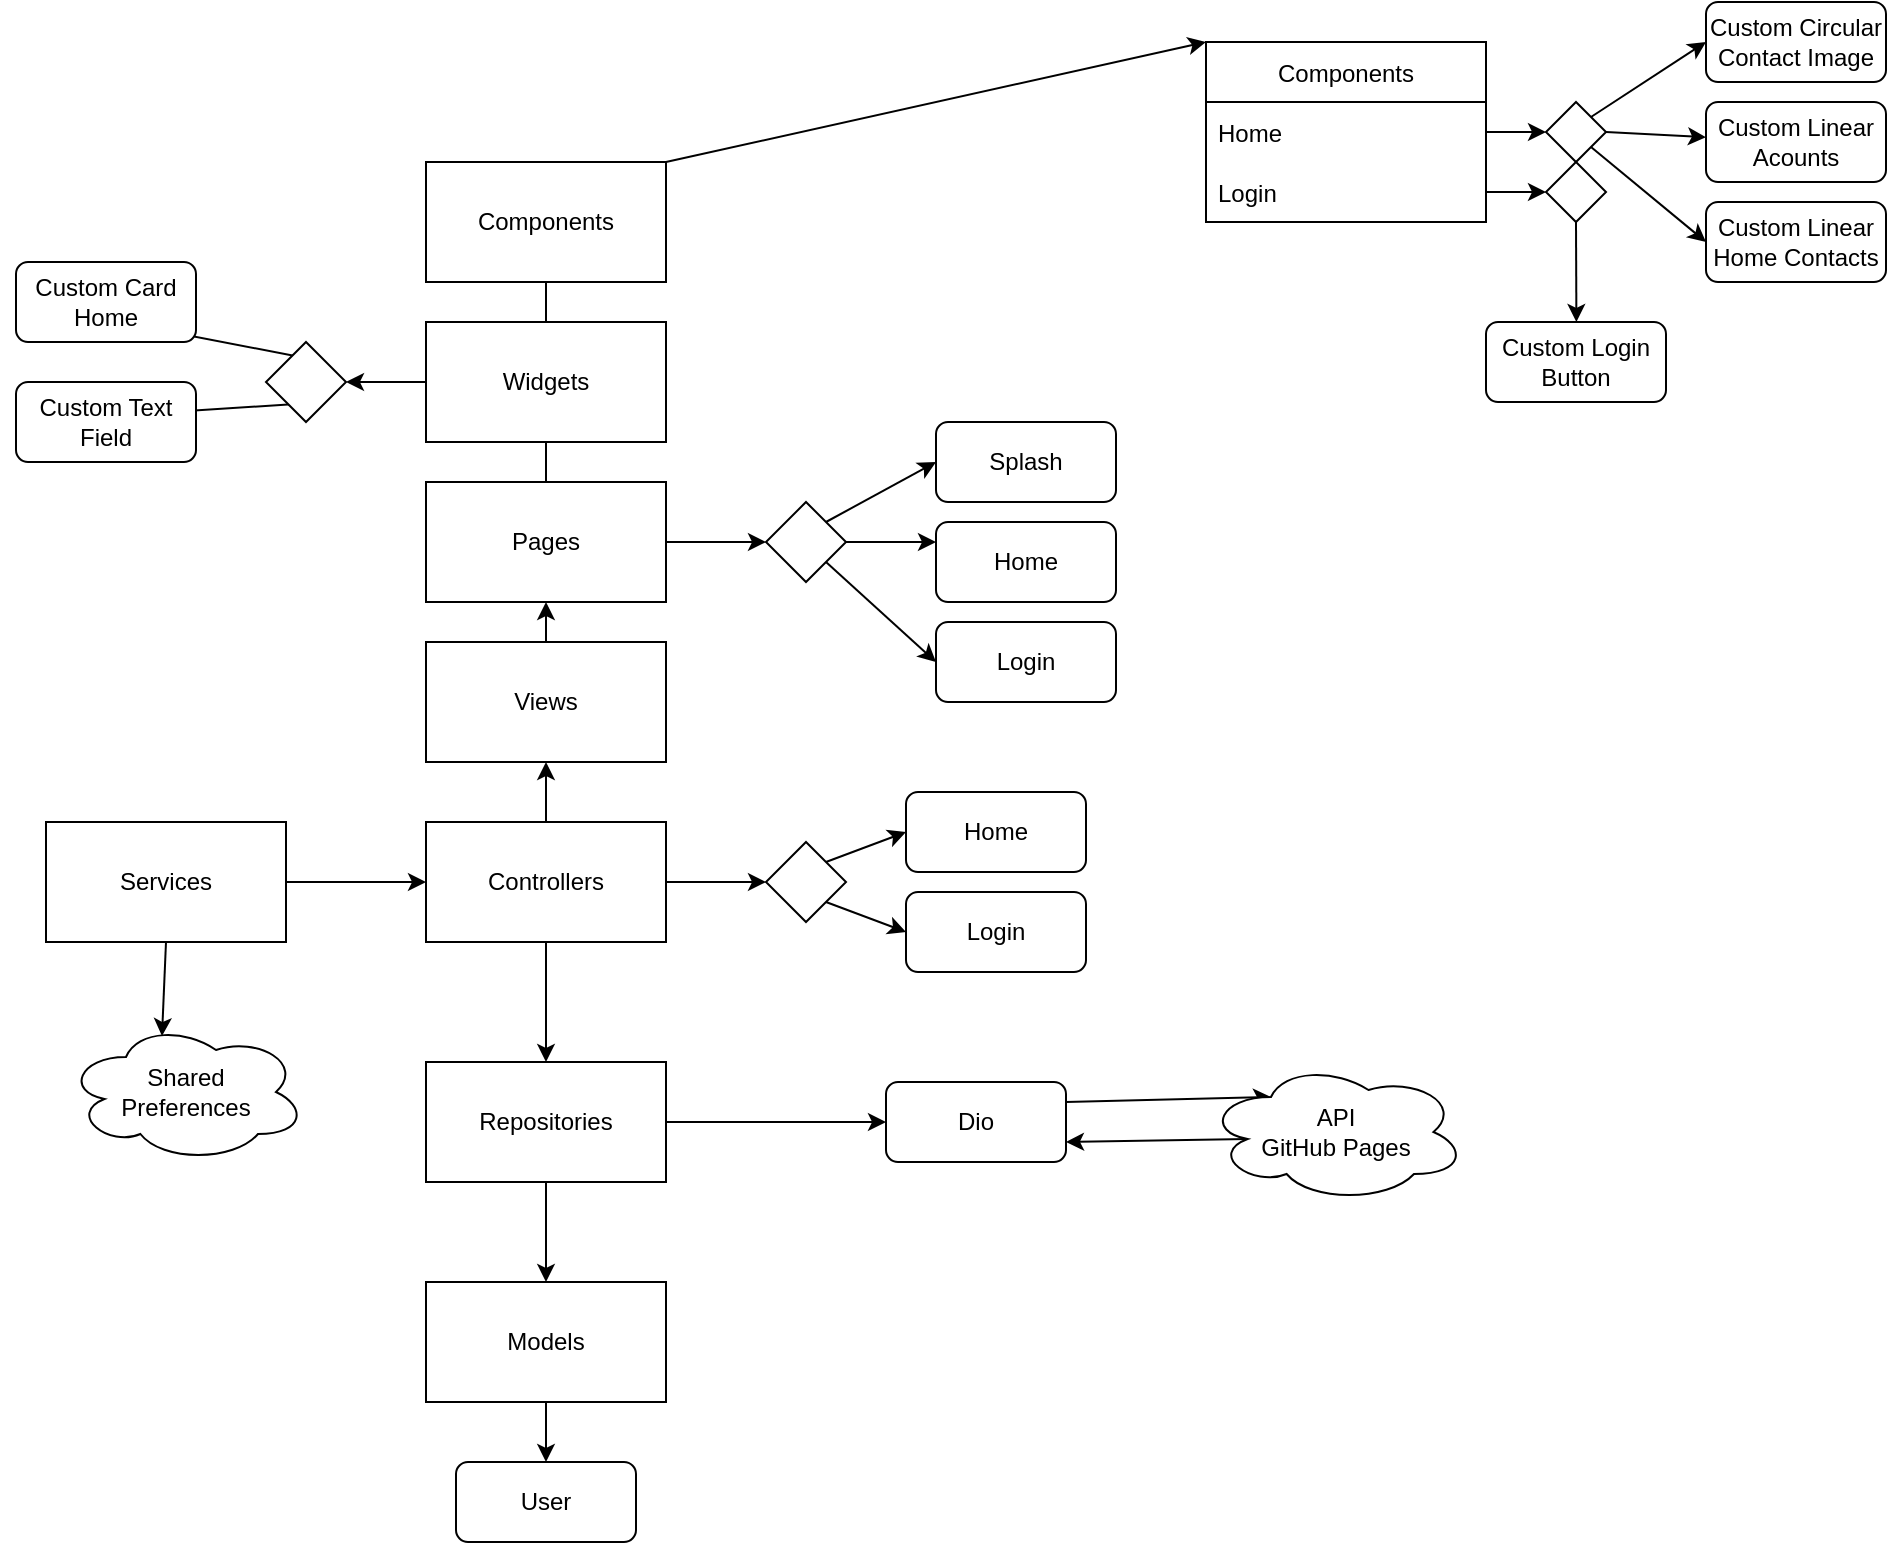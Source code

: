 <mxfile>
    <diagram id="yLyqo4dCBA3mfB2EhviH" name="Page-3">
        <mxGraphModel dx="2040" dy="1523" grid="1" gridSize="10" guides="1" tooltips="1" connect="1" arrows="1" fold="1" page="1" pageScale="1" pageWidth="1169" pageHeight="827" math="0" shadow="0">
            <root>
                <mxCell id="X_jtBLJLDnWQia6SfLmC-0"/>
                <mxCell id="X_jtBLJLDnWQia6SfLmC-1" parent="X_jtBLJLDnWQia6SfLmC-0"/>
                <mxCell id="X_jtBLJLDnWQia6SfLmC-23" style="edgeStyle=none;html=1;" edge="1" parent="X_jtBLJLDnWQia6SfLmC-1" source="X_jtBLJLDnWQia6SfLmC-2" target="X_jtBLJLDnWQia6SfLmC-3">
                    <mxGeometry relative="1" as="geometry"/>
                </mxCell>
                <mxCell id="X_jtBLJLDnWQia6SfLmC-24" style="edgeStyle=none;html=1;entryX=0.5;entryY=0;entryDx=0;entryDy=0;" edge="1" parent="X_jtBLJLDnWQia6SfLmC-1" source="X_jtBLJLDnWQia6SfLmC-2" target="X_jtBLJLDnWQia6SfLmC-6">
                    <mxGeometry relative="1" as="geometry"/>
                </mxCell>
                <mxCell id="X_jtBLJLDnWQia6SfLmC-85" style="edgeStyle=none;html=1;entryX=0;entryY=0.5;entryDx=0;entryDy=0;" edge="1" parent="X_jtBLJLDnWQia6SfLmC-1" source="X_jtBLJLDnWQia6SfLmC-2" target="X_jtBLJLDnWQia6SfLmC-81">
                    <mxGeometry relative="1" as="geometry"/>
                </mxCell>
                <mxCell id="X_jtBLJLDnWQia6SfLmC-2" value="Controllers" style="rounded=0;whiteSpace=wrap;html=1;" vertex="1" parent="X_jtBLJLDnWQia6SfLmC-1">
                    <mxGeometry x="240" y="420" width="120" height="60" as="geometry"/>
                </mxCell>
                <mxCell id="X_jtBLJLDnWQia6SfLmC-15" style="edgeStyle=none;html=1;" edge="1" parent="X_jtBLJLDnWQia6SfLmC-1" source="X_jtBLJLDnWQia6SfLmC-3" target="X_jtBLJLDnWQia6SfLmC-8">
                    <mxGeometry relative="1" as="geometry"/>
                </mxCell>
                <mxCell id="X_jtBLJLDnWQia6SfLmC-3" value="Views" style="rounded=0;whiteSpace=wrap;html=1;" vertex="1" parent="X_jtBLJLDnWQia6SfLmC-1">
                    <mxGeometry x="240" y="330" width="120" height="60" as="geometry"/>
                </mxCell>
                <mxCell id="X_jtBLJLDnWQia6SfLmC-110" style="edgeStyle=none;html=1;exitX=0.5;exitY=1;exitDx=0;exitDy=0;entryX=0.5;entryY=0;entryDx=0;entryDy=0;" edge="1" parent="X_jtBLJLDnWQia6SfLmC-1" source="X_jtBLJLDnWQia6SfLmC-4" target="X_jtBLJLDnWQia6SfLmC-109">
                    <mxGeometry relative="1" as="geometry"/>
                </mxCell>
                <mxCell id="X_jtBLJLDnWQia6SfLmC-4" value="Models" style="rounded=0;whiteSpace=wrap;html=1;" vertex="1" parent="X_jtBLJLDnWQia6SfLmC-1">
                    <mxGeometry x="240" y="650" width="120" height="60" as="geometry"/>
                </mxCell>
                <mxCell id="X_jtBLJLDnWQia6SfLmC-19" style="edgeStyle=none;html=1;entryX=0;entryY=0.5;entryDx=0;entryDy=0;" edge="1" parent="X_jtBLJLDnWQia6SfLmC-1" source="X_jtBLJLDnWQia6SfLmC-5" target="X_jtBLJLDnWQia6SfLmC-2">
                    <mxGeometry relative="1" as="geometry"/>
                </mxCell>
                <mxCell id="X_jtBLJLDnWQia6SfLmC-114" style="edgeStyle=none;html=1;exitX=0.5;exitY=1;exitDx=0;exitDy=0;entryX=0.4;entryY=0.1;entryDx=0;entryDy=0;entryPerimeter=0;" edge="1" parent="X_jtBLJLDnWQia6SfLmC-1" source="X_jtBLJLDnWQia6SfLmC-5" target="X_jtBLJLDnWQia6SfLmC-113">
                    <mxGeometry relative="1" as="geometry"/>
                </mxCell>
                <mxCell id="X_jtBLJLDnWQia6SfLmC-5" value="Services" style="rounded=0;whiteSpace=wrap;html=1;" vertex="1" parent="X_jtBLJLDnWQia6SfLmC-1">
                    <mxGeometry x="50" y="420" width="120" height="60" as="geometry"/>
                </mxCell>
                <mxCell id="X_jtBLJLDnWQia6SfLmC-25" style="edgeStyle=none;html=1;entryX=0.5;entryY=0;entryDx=0;entryDy=0;" edge="1" parent="X_jtBLJLDnWQia6SfLmC-1" source="X_jtBLJLDnWQia6SfLmC-6" target="X_jtBLJLDnWQia6SfLmC-4">
                    <mxGeometry relative="1" as="geometry"/>
                </mxCell>
                <mxCell id="X_jtBLJLDnWQia6SfLmC-101" style="edgeStyle=none;html=1;entryX=0;entryY=0.5;entryDx=0;entryDy=0;" edge="1" parent="X_jtBLJLDnWQia6SfLmC-1" source="X_jtBLJLDnWQia6SfLmC-6" target="X_jtBLJLDnWQia6SfLmC-99">
                    <mxGeometry relative="1" as="geometry"/>
                </mxCell>
                <mxCell id="X_jtBLJLDnWQia6SfLmC-6" value="Repositories" style="rounded=0;whiteSpace=wrap;html=1;" vertex="1" parent="X_jtBLJLDnWQia6SfLmC-1">
                    <mxGeometry x="240" y="540" width="120" height="60" as="geometry"/>
                </mxCell>
                <mxCell id="X_jtBLJLDnWQia6SfLmC-16" style="edgeStyle=none;html=1;entryX=0.5;entryY=0;entryDx=0;entryDy=0;" edge="1" parent="X_jtBLJLDnWQia6SfLmC-1" source="X_jtBLJLDnWQia6SfLmC-8" target="X_jtBLJLDnWQia6SfLmC-11">
                    <mxGeometry relative="1" as="geometry"/>
                </mxCell>
                <mxCell id="X_jtBLJLDnWQia6SfLmC-78" style="edgeStyle=none;html=1;entryX=0;entryY=0.5;entryDx=0;entryDy=0;" edge="1" parent="X_jtBLJLDnWQia6SfLmC-1" source="X_jtBLJLDnWQia6SfLmC-8" target="X_jtBLJLDnWQia6SfLmC-72">
                    <mxGeometry relative="1" as="geometry"/>
                </mxCell>
                <mxCell id="X_jtBLJLDnWQia6SfLmC-8" value="Pages" style="whiteSpace=wrap;html=1;" vertex="1" parent="X_jtBLJLDnWQia6SfLmC-1">
                    <mxGeometry x="240" y="250" width="120" height="60" as="geometry"/>
                </mxCell>
                <mxCell id="X_jtBLJLDnWQia6SfLmC-17" style="edgeStyle=none;html=1;entryX=0.5;entryY=0;entryDx=0;entryDy=0;" edge="1" parent="X_jtBLJLDnWQia6SfLmC-1" source="X_jtBLJLDnWQia6SfLmC-11" target="X_jtBLJLDnWQia6SfLmC-13">
                    <mxGeometry relative="1" as="geometry"/>
                </mxCell>
                <mxCell id="X_jtBLJLDnWQia6SfLmC-75" style="edgeStyle=none;html=1;entryX=1;entryY=0.5;entryDx=0;entryDy=0;" edge="1" parent="X_jtBLJLDnWQia6SfLmC-1" source="X_jtBLJLDnWQia6SfLmC-11" target="X_jtBLJLDnWQia6SfLmC-61">
                    <mxGeometry relative="1" as="geometry"/>
                </mxCell>
                <mxCell id="X_jtBLJLDnWQia6SfLmC-11" value="Widgets" style="whiteSpace=wrap;html=1;" vertex="1" parent="X_jtBLJLDnWQia6SfLmC-1">
                    <mxGeometry x="240" y="170" width="120" height="60" as="geometry"/>
                </mxCell>
                <mxCell id="X_jtBLJLDnWQia6SfLmC-30" style="edgeStyle=none;html=1;exitX=1;exitY=0;exitDx=0;exitDy=0;entryX=0;entryY=0;entryDx=0;entryDy=0;" edge="1" parent="X_jtBLJLDnWQia6SfLmC-1" source="X_jtBLJLDnWQia6SfLmC-13" target="X_jtBLJLDnWQia6SfLmC-26">
                    <mxGeometry relative="1" as="geometry"/>
                </mxCell>
                <mxCell id="X_jtBLJLDnWQia6SfLmC-13" value="Components" style="whiteSpace=wrap;html=1;" vertex="1" parent="X_jtBLJLDnWQia6SfLmC-1">
                    <mxGeometry x="240" y="90" width="120" height="60" as="geometry"/>
                </mxCell>
                <mxCell id="X_jtBLJLDnWQia6SfLmC-26" value="Components" style="swimlane;fontStyle=0;childLayout=stackLayout;horizontal=1;startSize=30;horizontalStack=0;resizeParent=1;resizeParentMax=0;resizeLast=0;collapsible=1;marginBottom=0;" vertex="1" parent="X_jtBLJLDnWQia6SfLmC-1">
                    <mxGeometry x="630" y="30" width="140" height="90" as="geometry">
                        <mxRectangle x="520" y="90" width="100" height="30" as="alternateBounds"/>
                    </mxGeometry>
                </mxCell>
                <mxCell id="X_jtBLJLDnWQia6SfLmC-27" value="Home" style="text;strokeColor=none;fillColor=none;align=left;verticalAlign=middle;spacingLeft=4;spacingRight=4;overflow=hidden;points=[[0,0.5],[1,0.5]];portConstraint=eastwest;rotatable=0;" vertex="1" parent="X_jtBLJLDnWQia6SfLmC-26">
                    <mxGeometry y="30" width="140" height="30" as="geometry"/>
                </mxCell>
                <mxCell id="X_jtBLJLDnWQia6SfLmC-28" value="Login" style="text;strokeColor=none;fillColor=none;align=left;verticalAlign=middle;spacingLeft=4;spacingRight=4;overflow=hidden;points=[[0,0.5],[1,0.5]];portConstraint=eastwest;rotatable=0;" vertex="1" parent="X_jtBLJLDnWQia6SfLmC-26">
                    <mxGeometry y="60" width="140" height="30" as="geometry"/>
                </mxCell>
                <mxCell id="X_jtBLJLDnWQia6SfLmC-35" value="Custom Circular Contact Image" style="rounded=1;whiteSpace=wrap;html=1;" vertex="1" parent="X_jtBLJLDnWQia6SfLmC-1">
                    <mxGeometry x="880" y="10" width="90" height="40" as="geometry"/>
                </mxCell>
                <mxCell id="X_jtBLJLDnWQia6SfLmC-36" value="Custom Linear Acounts" style="rounded=1;whiteSpace=wrap;html=1;" vertex="1" parent="X_jtBLJLDnWQia6SfLmC-1">
                    <mxGeometry x="880" y="60" width="90" height="40" as="geometry"/>
                </mxCell>
                <mxCell id="X_jtBLJLDnWQia6SfLmC-37" value="Custom Linear Home Contacts" style="rounded=1;whiteSpace=wrap;html=1;" vertex="1" parent="X_jtBLJLDnWQia6SfLmC-1">
                    <mxGeometry x="880" y="110" width="90" height="40" as="geometry"/>
                </mxCell>
                <mxCell id="X_jtBLJLDnWQia6SfLmC-54" style="edgeStyle=none;html=1;exitX=1;exitY=0;exitDx=0;exitDy=0;entryX=0;entryY=0.5;entryDx=0;entryDy=0;" edge="1" parent="X_jtBLJLDnWQia6SfLmC-1" source="X_jtBLJLDnWQia6SfLmC-52" target="X_jtBLJLDnWQia6SfLmC-35">
                    <mxGeometry relative="1" as="geometry"/>
                </mxCell>
                <mxCell id="X_jtBLJLDnWQia6SfLmC-55" style="edgeStyle=none;html=1;exitX=1;exitY=0.5;exitDx=0;exitDy=0;" edge="1" parent="X_jtBLJLDnWQia6SfLmC-1" source="X_jtBLJLDnWQia6SfLmC-52" target="X_jtBLJLDnWQia6SfLmC-36">
                    <mxGeometry relative="1" as="geometry"/>
                </mxCell>
                <mxCell id="X_jtBLJLDnWQia6SfLmC-56" style="edgeStyle=none;html=1;exitX=1;exitY=1;exitDx=0;exitDy=0;entryX=0;entryY=0.5;entryDx=0;entryDy=0;" edge="1" parent="X_jtBLJLDnWQia6SfLmC-1" source="X_jtBLJLDnWQia6SfLmC-52" target="X_jtBLJLDnWQia6SfLmC-37">
                    <mxGeometry relative="1" as="geometry"/>
                </mxCell>
                <mxCell id="X_jtBLJLDnWQia6SfLmC-52" value="" style="rhombus;whiteSpace=wrap;html=1;" vertex="1" parent="X_jtBLJLDnWQia6SfLmC-1">
                    <mxGeometry x="800" y="60" width="30" height="30" as="geometry"/>
                </mxCell>
                <mxCell id="X_jtBLJLDnWQia6SfLmC-59" style="edgeStyle=none;html=1;exitX=0.5;exitY=1;exitDx=0;exitDy=0;" edge="1" parent="X_jtBLJLDnWQia6SfLmC-1" source="X_jtBLJLDnWQia6SfLmC-53">
                    <mxGeometry relative="1" as="geometry">
                        <mxPoint x="815.207" y="170" as="targetPoint"/>
                    </mxGeometry>
                </mxCell>
                <mxCell id="X_jtBLJLDnWQia6SfLmC-53" value="" style="rhombus;whiteSpace=wrap;html=1;" vertex="1" parent="X_jtBLJLDnWQia6SfLmC-1">
                    <mxGeometry x="800" y="90" width="30" height="30" as="geometry"/>
                </mxCell>
                <mxCell id="X_jtBLJLDnWQia6SfLmC-57" style="edgeStyle=none;html=1;exitX=1;exitY=0.5;exitDx=0;exitDy=0;" edge="1" parent="X_jtBLJLDnWQia6SfLmC-1" source="X_jtBLJLDnWQia6SfLmC-27" target="X_jtBLJLDnWQia6SfLmC-52">
                    <mxGeometry relative="1" as="geometry"/>
                </mxCell>
                <mxCell id="X_jtBLJLDnWQia6SfLmC-58" style="edgeStyle=none;html=1;exitX=1;exitY=0.5;exitDx=0;exitDy=0;entryX=0;entryY=0.5;entryDx=0;entryDy=0;" edge="1" parent="X_jtBLJLDnWQia6SfLmC-1" source="X_jtBLJLDnWQia6SfLmC-28" target="X_jtBLJLDnWQia6SfLmC-53">
                    <mxGeometry relative="1" as="geometry"/>
                </mxCell>
                <mxCell id="X_jtBLJLDnWQia6SfLmC-60" value="Custom Login Button" style="rounded=1;whiteSpace=wrap;html=1;" vertex="1" parent="X_jtBLJLDnWQia6SfLmC-1">
                    <mxGeometry x="770" y="170" width="90" height="40" as="geometry"/>
                </mxCell>
                <mxCell id="X_jtBLJLDnWQia6SfLmC-68" style="edgeStyle=none;html=1;exitX=1;exitY=1;exitDx=0;exitDy=0;entryX=0;entryY=0.5;entryDx=0;entryDy=0;" edge="1" parent="X_jtBLJLDnWQia6SfLmC-1" source="X_jtBLJLDnWQia6SfLmC-61" target="X_jtBLJLDnWQia6SfLmC-67">
                    <mxGeometry relative="1" as="geometry"/>
                </mxCell>
                <mxCell id="X_jtBLJLDnWQia6SfLmC-69" style="edgeStyle=none;html=1;exitX=1;exitY=0;exitDx=0;exitDy=0;entryX=0;entryY=0.5;entryDx=0;entryDy=0;" edge="1" parent="X_jtBLJLDnWQia6SfLmC-1" source="X_jtBLJLDnWQia6SfLmC-61" target="X_jtBLJLDnWQia6SfLmC-65">
                    <mxGeometry relative="1" as="geometry"/>
                </mxCell>
                <mxCell id="X_jtBLJLDnWQia6SfLmC-61" value="" style="rhombus;whiteSpace=wrap;html=1;" vertex="1" parent="X_jtBLJLDnWQia6SfLmC-1">
                    <mxGeometry x="160" y="180" width="40" height="40" as="geometry"/>
                </mxCell>
                <mxCell id="X_jtBLJLDnWQia6SfLmC-65" value="Custom Card Home" style="rounded=1;whiteSpace=wrap;html=1;" vertex="1" parent="X_jtBLJLDnWQia6SfLmC-1">
                    <mxGeometry x="35" y="140" width="90" height="40" as="geometry"/>
                </mxCell>
                <mxCell id="X_jtBLJLDnWQia6SfLmC-67" value="Custom Text Field" style="rounded=1;whiteSpace=wrap;html=1;" vertex="1" parent="X_jtBLJLDnWQia6SfLmC-1">
                    <mxGeometry x="35" y="200" width="90" height="40" as="geometry"/>
                </mxCell>
                <mxCell id="X_jtBLJLDnWQia6SfLmC-70" style="edgeStyle=none;html=1;exitX=1;exitY=1;exitDx=0;exitDy=0;entryX=0;entryY=0.5;entryDx=0;entryDy=0;" edge="1" source="X_jtBLJLDnWQia6SfLmC-72" target="X_jtBLJLDnWQia6SfLmC-74" parent="X_jtBLJLDnWQia6SfLmC-1">
                    <mxGeometry relative="1" as="geometry"/>
                </mxCell>
                <mxCell id="X_jtBLJLDnWQia6SfLmC-86" style="edgeStyle=none;html=1;exitX=1;exitY=0;exitDx=0;exitDy=0;entryX=0;entryY=0.5;entryDx=0;entryDy=0;" edge="1" parent="X_jtBLJLDnWQia6SfLmC-1" source="X_jtBLJLDnWQia6SfLmC-72" target="X_jtBLJLDnWQia6SfLmC-76">
                    <mxGeometry relative="1" as="geometry"/>
                </mxCell>
                <mxCell id="X_jtBLJLDnWQia6SfLmC-87" style="edgeStyle=none;html=1;exitX=1;exitY=0.5;exitDx=0;exitDy=0;entryX=0;entryY=0.25;entryDx=0;entryDy=0;" edge="1" parent="X_jtBLJLDnWQia6SfLmC-1" source="X_jtBLJLDnWQia6SfLmC-72" target="X_jtBLJLDnWQia6SfLmC-73">
                    <mxGeometry relative="1" as="geometry"/>
                </mxCell>
                <mxCell id="X_jtBLJLDnWQia6SfLmC-72" value="" style="rhombus;whiteSpace=wrap;html=1;" vertex="1" parent="X_jtBLJLDnWQia6SfLmC-1">
                    <mxGeometry x="410" y="260" width="40" height="40" as="geometry"/>
                </mxCell>
                <mxCell id="X_jtBLJLDnWQia6SfLmC-73" value="Home" style="rounded=1;whiteSpace=wrap;html=1;" vertex="1" parent="X_jtBLJLDnWQia6SfLmC-1">
                    <mxGeometry x="495" y="270" width="90" height="40" as="geometry"/>
                </mxCell>
                <mxCell id="X_jtBLJLDnWQia6SfLmC-74" value="Login" style="rounded=1;whiteSpace=wrap;html=1;" vertex="1" parent="X_jtBLJLDnWQia6SfLmC-1">
                    <mxGeometry x="495" y="320" width="90" height="40" as="geometry"/>
                </mxCell>
                <mxCell id="X_jtBLJLDnWQia6SfLmC-76" value="Splash" style="rounded=1;whiteSpace=wrap;html=1;" vertex="1" parent="X_jtBLJLDnWQia6SfLmC-1">
                    <mxGeometry x="495" y="220" width="90" height="40" as="geometry"/>
                </mxCell>
                <mxCell id="X_jtBLJLDnWQia6SfLmC-92" style="edgeStyle=none;html=1;exitX=1;exitY=0;exitDx=0;exitDy=0;entryX=0;entryY=0.5;entryDx=0;entryDy=0;" edge="1" parent="X_jtBLJLDnWQia6SfLmC-1" source="X_jtBLJLDnWQia6SfLmC-81" target="X_jtBLJLDnWQia6SfLmC-90">
                    <mxGeometry relative="1" as="geometry"/>
                </mxCell>
                <mxCell id="X_jtBLJLDnWQia6SfLmC-93" style="edgeStyle=none;html=1;exitX=1;exitY=1;exitDx=0;exitDy=0;entryX=0;entryY=0.5;entryDx=0;entryDy=0;" edge="1" parent="X_jtBLJLDnWQia6SfLmC-1" source="X_jtBLJLDnWQia6SfLmC-81" target="X_jtBLJLDnWQia6SfLmC-91">
                    <mxGeometry relative="1" as="geometry"/>
                </mxCell>
                <mxCell id="X_jtBLJLDnWQia6SfLmC-81" value="" style="rhombus;whiteSpace=wrap;html=1;" vertex="1" parent="X_jtBLJLDnWQia6SfLmC-1">
                    <mxGeometry x="410" y="430" width="40" height="40" as="geometry"/>
                </mxCell>
                <mxCell id="X_jtBLJLDnWQia6SfLmC-90" value="Home" style="rounded=1;whiteSpace=wrap;html=1;" vertex="1" parent="X_jtBLJLDnWQia6SfLmC-1">
                    <mxGeometry x="480" y="405" width="90" height="40" as="geometry"/>
                </mxCell>
                <mxCell id="X_jtBLJLDnWQia6SfLmC-91" value="Login" style="rounded=1;whiteSpace=wrap;html=1;" vertex="1" parent="X_jtBLJLDnWQia6SfLmC-1">
                    <mxGeometry x="480" y="455" width="90" height="40" as="geometry"/>
                </mxCell>
                <mxCell id="X_jtBLJLDnWQia6SfLmC-108" style="edgeStyle=none;html=1;exitX=1;exitY=0.25;exitDx=0;exitDy=0;entryX=0.25;entryY=0.25;entryDx=0;entryDy=0;entryPerimeter=0;" edge="1" parent="X_jtBLJLDnWQia6SfLmC-1" source="X_jtBLJLDnWQia6SfLmC-99" target="X_jtBLJLDnWQia6SfLmC-100">
                    <mxGeometry relative="1" as="geometry"/>
                </mxCell>
                <mxCell id="X_jtBLJLDnWQia6SfLmC-99" value="Dio" style="rounded=1;whiteSpace=wrap;html=1;" vertex="1" parent="X_jtBLJLDnWQia6SfLmC-1">
                    <mxGeometry x="470" y="550" width="90" height="40" as="geometry"/>
                </mxCell>
                <mxCell id="X_jtBLJLDnWQia6SfLmC-107" style="edgeStyle=none;html=1;exitX=0.16;exitY=0.55;exitDx=0;exitDy=0;exitPerimeter=0;entryX=1;entryY=0.75;entryDx=0;entryDy=0;" edge="1" parent="X_jtBLJLDnWQia6SfLmC-1" source="X_jtBLJLDnWQia6SfLmC-100" target="X_jtBLJLDnWQia6SfLmC-99">
                    <mxGeometry relative="1" as="geometry"/>
                </mxCell>
                <mxCell id="X_jtBLJLDnWQia6SfLmC-100" value="API &lt;br&gt;GitHub Pages" style="ellipse;shape=cloud;whiteSpace=wrap;html=1;align=center;" vertex="1" parent="X_jtBLJLDnWQia6SfLmC-1">
                    <mxGeometry x="630" y="540" width="130" height="70" as="geometry"/>
                </mxCell>
                <mxCell id="X_jtBLJLDnWQia6SfLmC-109" value="User" style="rounded=1;whiteSpace=wrap;html=1;" vertex="1" parent="X_jtBLJLDnWQia6SfLmC-1">
                    <mxGeometry x="255" y="740" width="90" height="40" as="geometry"/>
                </mxCell>
                <mxCell id="X_jtBLJLDnWQia6SfLmC-113" value="Shared&lt;br&gt;Preferences" style="ellipse;shape=cloud;whiteSpace=wrap;html=1;align=center;" vertex="1" parent="X_jtBLJLDnWQia6SfLmC-1">
                    <mxGeometry x="60" y="520" width="120" height="70" as="geometry"/>
                </mxCell>
            </root>
        </mxGraphModel>
    </diagram>
    <diagram id="Nr-9EvqDNmQP92eZb-PV" name="Page-2">
        <mxGraphModel dx="784" dy="457" grid="1" gridSize="10" guides="1" tooltips="1" connect="1" arrows="1" fold="1" page="1" pageScale="1" pageWidth="1169" pageHeight="827" math="0" shadow="0">
            <root>
                <mxCell id="J39Fr0Zsfv9Xd3s-WY9P-0"/>
                <mxCell id="J39Fr0Zsfv9Xd3s-WY9P-1" parent="J39Fr0Zsfv9Xd3s-WY9P-0"/>
                <mxCell id="J39Fr0Zsfv9Xd3s-WY9P-2" value="" style="edgeStyle=none;html=1;" parent="J39Fr0Zsfv9Xd3s-WY9P-1" source="J39Fr0Zsfv9Xd3s-WY9P-3" target="J39Fr0Zsfv9Xd3s-WY9P-47" edge="1">
                    <mxGeometry relative="1" as="geometry"/>
                </mxCell>
                <mxCell id="J39Fr0Zsfv9Xd3s-WY9P-3" value="Usuário" style="whiteSpace=wrap;html=1;aspect=fixed;" parent="J39Fr0Zsfv9Xd3s-WY9P-1" vertex="1">
                    <mxGeometry x="320" y="340" width="60" height="60" as="geometry"/>
                </mxCell>
                <mxCell id="J39Fr0Zsfv9Xd3s-WY9P-4" value="" style="edgeStyle=none;html=1;" parent="J39Fr0Zsfv9Xd3s-WY9P-1" source="J39Fr0Zsfv9Xd3s-WY9P-6" target="J39Fr0Zsfv9Xd3s-WY9P-7" edge="1">
                    <mxGeometry relative="1" as="geometry"/>
                </mxCell>
                <mxCell id="J39Fr0Zsfv9Xd3s-WY9P-5" value="" style="edgeStyle=none;html=1;" parent="J39Fr0Zsfv9Xd3s-WY9P-1" source="J39Fr0Zsfv9Xd3s-WY9P-6" target="J39Fr0Zsfv9Xd3s-WY9P-8" edge="1">
                    <mxGeometry relative="1" as="geometry"/>
                </mxCell>
                <mxCell id="J39Fr0Zsfv9Xd3s-WY9P-6" value="Movimentações" style="rhombus;whiteSpace=wrap;html=1;" parent="J39Fr0Zsfv9Xd3s-WY9P-1" vertex="1">
                    <mxGeometry x="295" y="560" width="110" height="115" as="geometry"/>
                </mxCell>
                <mxCell id="J39Fr0Zsfv9Xd3s-WY9P-7" value="Receita" style="whiteSpace=wrap;html=1;" parent="J39Fr0Zsfv9Xd3s-WY9P-1" vertex="1">
                    <mxGeometry x="420" y="680" width="70" height="60" as="geometry"/>
                </mxCell>
                <mxCell id="J39Fr0Zsfv9Xd3s-WY9P-8" value="Despesa" style="whiteSpace=wrap;html=1;" parent="J39Fr0Zsfv9Xd3s-WY9P-1" vertex="1">
                    <mxGeometry x="210" y="680" width="70" height="60" as="geometry"/>
                </mxCell>
                <mxCell id="J39Fr0Zsfv9Xd3s-WY9P-9" value="Usuário" style="swimlane;fontStyle=0;childLayout=stackLayout;horizontal=1;startSize=30;horizontalStack=0;resizeParent=1;resizeParentMax=0;resizeLast=0;collapsible=1;marginBottom=0;" parent="J39Fr0Zsfv9Xd3s-WY9P-1" vertex="1">
                    <mxGeometry x="530" y="30" width="250" height="270" as="geometry">
                        <mxRectangle x="750" y="210" width="70" height="30" as="alternateBounds"/>
                    </mxGeometry>
                </mxCell>
                <mxCell id="J39Fr0Zsfv9Xd3s-WY9P-10" value="String nome" style="text;strokeColor=none;fillColor=none;align=left;verticalAlign=middle;spacingLeft=4;spacingRight=4;overflow=hidden;points=[[0,0.5],[1,0.5]];portConstraint=eastwest;rotatable=0;" parent="J39Fr0Zsfv9Xd3s-WY9P-9" vertex="1">
                    <mxGeometry y="30" width="250" height="30" as="geometry"/>
                </mxCell>
                <mxCell id="J39Fr0Zsfv9Xd3s-WY9P-11" value="String email" style="text;strokeColor=none;fillColor=none;align=left;verticalAlign=middle;spacingLeft=4;spacingRight=4;overflow=hidden;points=[[0,0.5],[1,0.5]];portConstraint=eastwest;rotatable=0;" parent="J39Fr0Zsfv9Xd3s-WY9P-9" vertex="1">
                    <mxGeometry y="60" width="250" height="30" as="geometry"/>
                </mxCell>
                <mxCell id="J39Fr0Zsfv9Xd3s-WY9P-12" value="String password" style="text;strokeColor=none;fillColor=none;align=left;verticalAlign=middle;spacingLeft=4;spacingRight=4;overflow=hidden;points=[[0,0.5],[1,0.5]];portConstraint=eastwest;rotatable=0;" parent="J39Fr0Zsfv9Xd3s-WY9P-9" vertex="1">
                    <mxGeometry y="90" width="250" height="30" as="geometry"/>
                </mxCell>
                <mxCell id="J39Fr0Zsfv9Xd3s-WY9P-13" value="String foto" style="text;strokeColor=none;fillColor=none;align=left;verticalAlign=middle;spacingLeft=4;spacingRight=4;overflow=hidden;points=[[0,0.5],[1,0.5]];portConstraint=eastwest;rotatable=0;" parent="J39Fr0Zsfv9Xd3s-WY9P-9" vertex="1">
                    <mxGeometry y="120" width="250" height="30" as="geometry"/>
                </mxCell>
                <mxCell id="J39Fr0Zsfv9Xd3s-WY9P-14" value="List &lt;Movimentacao&gt; listaDeMovimentacao" style="text;strokeColor=none;fillColor=none;align=left;verticalAlign=middle;spacingLeft=4;spacingRight=4;overflow=hidden;points=[[0,0.5],[1,0.5]];portConstraint=eastwest;rotatable=0;" parent="J39Fr0Zsfv9Xd3s-WY9P-9" vertex="1">
                    <mxGeometry y="150" width="250" height="30" as="geometry"/>
                </mxCell>
                <mxCell id="J39Fr0Zsfv9Xd3s-WY9P-15" value="DateTime criadoEm" style="text;strokeColor=none;fillColor=none;align=left;verticalAlign=middle;spacingLeft=4;spacingRight=4;overflow=hidden;points=[[0,0.5],[1,0.5]];portConstraint=eastwest;rotatable=0;" parent="J39Fr0Zsfv9Xd3s-WY9P-9" vertex="1">
                    <mxGeometry y="180" width="250" height="30" as="geometry"/>
                </mxCell>
                <mxCell id="J39Fr0Zsfv9Xd3s-WY9P-16" value="DateTime atualizadoEm" style="text;strokeColor=none;fillColor=none;align=left;verticalAlign=middle;spacingLeft=4;spacingRight=4;overflow=hidden;points=[[0,0.5],[1,0.5]];portConstraint=eastwest;rotatable=0;" parent="J39Fr0Zsfv9Xd3s-WY9P-9" vertex="1">
                    <mxGeometry y="210" width="250" height="30" as="geometry"/>
                </mxCell>
                <mxCell id="J39Fr0Zsfv9Xd3s-WY9P-17" value="List&lt;Conta&gt; listaDeContas" style="text;strokeColor=none;fillColor=none;align=left;verticalAlign=middle;spacingLeft=4;spacingRight=4;overflow=hidden;points=[[0,0.5],[1,0.5]];portConstraint=eastwest;rotatable=0;" parent="J39Fr0Zsfv9Xd3s-WY9P-9" vertex="1">
                    <mxGeometry y="240" width="250" height="30" as="geometry"/>
                </mxCell>
                <mxCell id="J39Fr0Zsfv9Xd3s-WY9P-18" value="Movimentação" style="swimlane;fontStyle=0;childLayout=stackLayout;horizontal=1;startSize=30;horizontalStack=0;resizeParent=1;resizeParentMax=0;resizeLast=0;collapsible=1;marginBottom=0;" parent="J39Fr0Zsfv9Xd3s-WY9P-1" vertex="1">
                    <mxGeometry x="10" y="300" width="170" height="300" as="geometry">
                        <mxRectangle x="750" y="210" width="70" height="30" as="alternateBounds"/>
                    </mxGeometry>
                </mxCell>
                <mxCell id="J39Fr0Zsfv9Xd3s-WY9P-19" value="Uuid id" style="text;strokeColor=none;fillColor=none;align=left;verticalAlign=middle;spacingLeft=4;spacingRight=4;overflow=hidden;points=[[0,0.5],[1,0.5]];portConstraint=eastwest;rotatable=0;" parent="J39Fr0Zsfv9Xd3s-WY9P-18" vertex="1">
                    <mxGeometry y="30" width="170" height="30" as="geometry"/>
                </mxCell>
                <mxCell id="J39Fr0Zsfv9Xd3s-WY9P-20" value="bool ehReceita" style="text;strokeColor=none;fillColor=none;align=left;verticalAlign=middle;spacingLeft=4;spacingRight=4;overflow=hidden;points=[[0,0.5],[1,0.5]];portConstraint=eastwest;rotatable=0;" parent="J39Fr0Zsfv9Xd3s-WY9P-18" vertex="1">
                    <mxGeometry y="60" width="170" height="30" as="geometry"/>
                </mxCell>
                <mxCell id="J39Fr0Zsfv9Xd3s-WY9P-21" value="DateTime diaDePagamento" style="text;strokeColor=none;fillColor=none;align=left;verticalAlign=middle;spacingLeft=4;spacingRight=4;overflow=hidden;points=[[0,0.5],[1,0.5]];portConstraint=eastwest;rotatable=0;" parent="J39Fr0Zsfv9Xd3s-WY9P-18" vertex="1">
                    <mxGeometry y="90" width="170" height="30" as="geometry"/>
                </mxCell>
                <mxCell id="J39Fr0Zsfv9Xd3s-WY9P-22" value="Conta recebimento" style="text;strokeColor=none;fillColor=none;align=left;verticalAlign=middle;spacingLeft=4;spacingRight=4;overflow=hidden;points=[[0,0.5],[1,0.5]];portConstraint=eastwest;rotatable=0;" parent="J39Fr0Zsfv9Xd3s-WY9P-18" vertex="1">
                    <mxGeometry y="120" width="170" height="30" as="geometry"/>
                </mxCell>
                <mxCell id="J39Fr0Zsfv9Xd3s-WY9P-23" value="Double valor" style="text;strokeColor=none;fillColor=none;align=left;verticalAlign=middle;spacingLeft=4;spacingRight=4;overflow=hidden;points=[[0,0.5],[1,0.5]];portConstraint=eastwest;rotatable=0;" parent="J39Fr0Zsfv9Xd3s-WY9P-18" vertex="1">
                    <mxGeometry y="150" width="170" height="30" as="geometry"/>
                </mxCell>
                <mxCell id="J39Fr0Zsfv9Xd3s-WY9P-24" value="Empresa  pagadora" style="text;strokeColor=none;fillColor=none;align=left;verticalAlign=middle;spacingLeft=4;spacingRight=4;overflow=hidden;points=[[0,0.5],[1,0.5]];portConstraint=eastwest;rotatable=0;" parent="J39Fr0Zsfv9Xd3s-WY9P-18" vertex="1">
                    <mxGeometry y="180" width="170" height="30" as="geometry"/>
                </mxCell>
                <mxCell id="J39Fr0Zsfv9Xd3s-WY9P-25" value="DateTime criadaEm" style="text;strokeColor=none;fillColor=none;align=left;verticalAlign=middle;spacingLeft=4;spacingRight=4;overflow=hidden;points=[[0,0.5],[1,0.5]];portConstraint=eastwest;rotatable=0;" parent="J39Fr0Zsfv9Xd3s-WY9P-18" vertex="1">
                    <mxGeometry y="210" width="170" height="30" as="geometry"/>
                </mxCell>
                <mxCell id="J39Fr0Zsfv9Xd3s-WY9P-26" value="DateTime atualizadaEm" style="text;strokeColor=none;fillColor=none;align=left;verticalAlign=middle;spacingLeft=4;spacingRight=4;overflow=hidden;points=[[0,0.5],[1,0.5]];portConstraint=eastwest;rotatable=0;" parent="J39Fr0Zsfv9Xd3s-WY9P-18" vertex="1">
                    <mxGeometry y="240" width="170" height="30" as="geometry"/>
                </mxCell>
                <mxCell id="J39Fr0Zsfv9Xd3s-WY9P-27" value="Enum categoria" style="text;strokeColor=none;fillColor=none;align=left;verticalAlign=middle;spacingLeft=4;spacingRight=4;overflow=hidden;points=[[0,0.5],[1,0.5]];portConstraint=eastwest;rotatable=0;" parent="J39Fr0Zsfv9Xd3s-WY9P-18" vertex="1">
                    <mxGeometry y="270" width="170" height="30" as="geometry"/>
                </mxCell>
                <mxCell id="J39Fr0Zsfv9Xd3s-WY9P-28" value="Cartão" style="swimlane;fontStyle=0;childLayout=stackLayout;horizontal=1;startSize=30;horizontalStack=0;resizeParent=1;resizeParentMax=0;resizeLast=0;collapsible=1;marginBottom=0;" parent="J39Fr0Zsfv9Xd3s-WY9P-1" vertex="1">
                    <mxGeometry x="210" y="40" width="250" height="180" as="geometry">
                        <mxRectangle x="750" y="210" width="70" height="30" as="alternateBounds"/>
                    </mxGeometry>
                </mxCell>
                <mxCell id="J39Fr0Zsfv9Xd3s-WY9P-29" value="Double saldo" style="text;strokeColor=none;fillColor=none;align=left;verticalAlign=middle;spacingLeft=4;spacingRight=4;overflow=hidden;points=[[0,0.5],[1,0.5]];portConstraint=eastwest;rotatable=0;" parent="J39Fr0Zsfv9Xd3s-WY9P-28" vertex="1">
                    <mxGeometry y="30" width="250" height="30" as="geometry"/>
                </mxCell>
                <mxCell id="J39Fr0Zsfv9Xd3s-WY9P-30" value="List &lt;Movimentacao&gt; listaDeMovimentacao" style="text;strokeColor=none;fillColor=none;align=left;verticalAlign=middle;spacingLeft=4;spacingRight=4;overflow=hidden;points=[[0,0.5],[1,0.5]];portConstraint=eastwest;rotatable=0;" parent="J39Fr0Zsfv9Xd3s-WY9P-28" vertex="1">
                    <mxGeometry y="60" width="250" height="30" as="geometry"/>
                </mxCell>
                <mxCell id="J39Fr0Zsfv9Xd3s-WY9P-31" value="DateTime criadoEm" style="text;strokeColor=none;fillColor=none;align=left;verticalAlign=middle;spacingLeft=4;spacingRight=4;overflow=hidden;points=[[0,0.5],[1,0.5]];portConstraint=eastwest;rotatable=0;" parent="J39Fr0Zsfv9Xd3s-WY9P-28" vertex="1">
                    <mxGeometry y="90" width="250" height="30" as="geometry"/>
                </mxCell>
                <mxCell id="J39Fr0Zsfv9Xd3s-WY9P-32" value="DateTime atualizadoEm" style="text;strokeColor=none;fillColor=none;align=left;verticalAlign=middle;spacingLeft=4;spacingRight=4;overflow=hidden;points=[[0,0.5],[1,0.5]];portConstraint=eastwest;rotatable=0;" parent="J39Fr0Zsfv9Xd3s-WY9P-28" vertex="1">
                    <mxGeometry y="120" width="250" height="30" as="geometry"/>
                </mxCell>
                <mxCell id="J39Fr0Zsfv9Xd3s-WY9P-33" value="Bandeira bandeira" style="text;strokeColor=none;fillColor=none;align=left;verticalAlign=middle;spacingLeft=4;spacingRight=4;overflow=hidden;points=[[0,0.5],[1,0.5]];portConstraint=eastwest;rotatable=0;" parent="J39Fr0Zsfv9Xd3s-WY9P-28" vertex="1">
                    <mxGeometry y="150" width="250" height="30" as="geometry"/>
                </mxCell>
                <mxCell id="J39Fr0Zsfv9Xd3s-WY9P-34" value="Bandeira" style="swimlane;fontStyle=0;childLayout=stackLayout;horizontal=1;startSize=30;horizontalStack=0;resizeParent=1;resizeParentMax=0;resizeLast=0;collapsible=1;marginBottom=0;" parent="J39Fr0Zsfv9Xd3s-WY9P-1" vertex="1">
                    <mxGeometry x="20" y="60" width="140" height="90" as="geometry"/>
                </mxCell>
                <mxCell id="J39Fr0Zsfv9Xd3s-WY9P-35" value="String nome" style="text;strokeColor=none;fillColor=none;align=left;verticalAlign=middle;spacingLeft=4;spacingRight=4;overflow=hidden;points=[[0,0.5],[1,0.5]];portConstraint=eastwest;rotatable=0;" parent="J39Fr0Zsfv9Xd3s-WY9P-34" vertex="1">
                    <mxGeometry y="30" width="140" height="30" as="geometry"/>
                </mxCell>
                <mxCell id="J39Fr0Zsfv9Xd3s-WY9P-36" value="String foto" style="text;strokeColor=none;fillColor=none;align=left;verticalAlign=middle;spacingLeft=4;spacingRight=4;overflow=hidden;points=[[0,0.5],[1,0.5]];portConstraint=eastwest;rotatable=0;" parent="J39Fr0Zsfv9Xd3s-WY9P-34" vertex="1">
                    <mxGeometry y="60" width="140" height="30" as="geometry"/>
                </mxCell>
                <mxCell id="J39Fr0Zsfv9Xd3s-WY9P-37" value="EnumCategoriaDesepesa" style="swimlane;fontStyle=0;childLayout=stackLayout;horizontal=1;startSize=30;horizontalStack=0;resizeParent=1;resizeParentMax=0;resizeLast=0;collapsible=1;marginBottom=0;" parent="J39Fr0Zsfv9Xd3s-WY9P-1" vertex="1">
                    <mxGeometry x="860" y="30" width="160" height="150" as="geometry">
                        <mxRectangle x="750" y="210" width="70" height="30" as="alternateBounds"/>
                    </mxGeometry>
                </mxCell>
                <mxCell id="J39Fr0Zsfv9Xd3s-WY9P-38" value="Educação" style="text;strokeColor=none;fillColor=none;align=left;verticalAlign=middle;spacingLeft=4;spacingRight=4;overflow=hidden;points=[[0,0.5],[1,0.5]];portConstraint=eastwest;rotatable=0;" parent="J39Fr0Zsfv9Xd3s-WY9P-37" vertex="1">
                    <mxGeometry y="30" width="160" height="30" as="geometry"/>
                </mxCell>
                <mxCell id="J39Fr0Zsfv9Xd3s-WY9P-39" value="Casa" style="text;strokeColor=none;fillColor=none;align=left;verticalAlign=middle;spacingLeft=4;spacingRight=4;overflow=hidden;points=[[0,0.5],[1,0.5]];portConstraint=eastwest;rotatable=0;" parent="J39Fr0Zsfv9Xd3s-WY9P-37" vertex="1">
                    <mxGeometry y="60" width="160" height="30" as="geometry"/>
                </mxCell>
                <mxCell id="J39Fr0Zsfv9Xd3s-WY9P-40" value="Alimentação" style="text;strokeColor=none;fillColor=none;align=left;verticalAlign=middle;spacingLeft=4;spacingRight=4;overflow=hidden;points=[[0,0.5],[1,0.5]];portConstraint=eastwest;rotatable=0;" parent="J39Fr0Zsfv9Xd3s-WY9P-37" vertex="1">
                    <mxGeometry y="90" width="160" height="30" as="geometry"/>
                </mxCell>
                <mxCell id="J39Fr0Zsfv9Xd3s-WY9P-41" value="Outros" style="text;strokeColor=none;fillColor=none;align=left;verticalAlign=middle;spacingLeft=4;spacingRight=4;overflow=hidden;points=[[0,0.5],[1,0.5]];portConstraint=eastwest;rotatable=0;" parent="J39Fr0Zsfv9Xd3s-WY9P-37" vertex="1">
                    <mxGeometry y="120" width="160" height="30" as="geometry"/>
                </mxCell>
                <mxCell id="J39Fr0Zsfv9Xd3s-WY9P-42" value="EnumCategoriaReceita" style="swimlane;fontStyle=0;childLayout=stackLayout;horizontal=1;startSize=30;horizontalStack=0;resizeParent=1;resizeParentMax=0;resizeLast=0;collapsible=1;marginBottom=0;" parent="J39Fr0Zsfv9Xd3s-WY9P-1" vertex="1">
                    <mxGeometry x="860" y="200" width="160" height="120" as="geometry">
                        <mxRectangle x="750" y="210" width="70" height="30" as="alternateBounds"/>
                    </mxGeometry>
                </mxCell>
                <mxCell id="J39Fr0Zsfv9Xd3s-WY9P-43" value="Salário" style="text;strokeColor=none;fillColor=none;align=left;verticalAlign=middle;spacingLeft=4;spacingRight=4;overflow=hidden;points=[[0,0.5],[1,0.5]];portConstraint=eastwest;rotatable=0;" parent="J39Fr0Zsfv9Xd3s-WY9P-42" vertex="1">
                    <mxGeometry y="30" width="160" height="30" as="geometry"/>
                </mxCell>
                <mxCell id="J39Fr0Zsfv9Xd3s-WY9P-44" value="Extra" style="text;strokeColor=none;fillColor=none;align=left;verticalAlign=middle;spacingLeft=4;spacingRight=4;overflow=hidden;points=[[0,0.5],[1,0.5]];portConstraint=eastwest;rotatable=0;" parent="J39Fr0Zsfv9Xd3s-WY9P-42" vertex="1">
                    <mxGeometry y="60" width="160" height="30" as="geometry"/>
                </mxCell>
                <mxCell id="J39Fr0Zsfv9Xd3s-WY9P-45" value="Outros" style="text;strokeColor=none;fillColor=none;align=left;verticalAlign=middle;spacingLeft=4;spacingRight=4;overflow=hidden;points=[[0,0.5],[1,0.5]];portConstraint=eastwest;rotatable=0;" parent="J39Fr0Zsfv9Xd3s-WY9P-42" vertex="1">
                    <mxGeometry y="90" width="160" height="30" as="geometry"/>
                </mxCell>
                <mxCell id="J39Fr0Zsfv9Xd3s-WY9P-46" style="edgeStyle=none;html=1;entryX=0.5;entryY=0;entryDx=0;entryDy=0;" parent="J39Fr0Zsfv9Xd3s-WY9P-1" source="J39Fr0Zsfv9Xd3s-WY9P-47" target="J39Fr0Zsfv9Xd3s-WY9P-6" edge="1">
                    <mxGeometry relative="1" as="geometry"/>
                </mxCell>
                <mxCell id="J39Fr0Zsfv9Xd3s-WY9P-47" value="Conta(s)" style="whiteSpace=wrap;html=1;" parent="J39Fr0Zsfv9Xd3s-WY9P-1" vertex="1">
                    <mxGeometry x="315" y="450" width="70" height="60" as="geometry"/>
                </mxCell>
            </root>
        </mxGraphModel>
    </diagram>
    <diagram id="9xQLrGvNYB2fGodNudq_" name="Page-1">
        <mxGraphModel dx="-385" dy="457" grid="1" gridSize="10" guides="1" tooltips="1" connect="1" arrows="1" fold="1" page="1" pageScale="1" pageWidth="1169" pageHeight="827" math="0" shadow="0">
            <root>
                <mxCell id="0"/>
                <mxCell id="1" parent="0"/>
                <mxCell id="134" value="Sistema Financeiro" style="swimlane;childLayout=stackLayout;resizeParent=1;resizeParentMax=0;startSize=20;horizontal=0;horizontalStack=1;" parent="1" vertex="1">
                    <mxGeometry x="1190" y="40" width="1110" height="440" as="geometry"/>
                </mxCell>
                <mxCell id="135" value="Etapa 1" style="swimlane;startSize=20;" parent="134" vertex="1">
                    <mxGeometry x="20" width="360" height="440" as="geometry"/>
                </mxCell>
                <mxCell id="140" value="Orgchart" style="swimlane;startSize=20;horizontal=1;containerType=tree;newEdgeStyle={&quot;edgeStyle&quot;:&quot;elbowEdgeStyle&quot;,&quot;startArrow&quot;:&quot;none&quot;,&quot;endArrow&quot;:&quot;none&quot;};" parent="135" vertex="1">
                    <mxGeometry x="40" y="40" width="280" height="370" as="geometry"/>
                </mxCell>
                <mxCell id="141" value="" style="edgeStyle=elbowEdgeStyle;elbow=vertical;startArrow=none;endArrow=none;rounded=0;" parent="140" source="143" target="144" edge="1">
                    <mxGeometry relative="1" as="geometry"/>
                </mxCell>
                <mxCell id="142" value="" style="edgeStyle=elbowEdgeStyle;elbow=vertical;startArrow=none;endArrow=none;rounded=0;" parent="140" source="143" target="145" edge="1">
                    <mxGeometry relative="1" as="geometry"/>
                </mxCell>
                <UserObject label="Usuário" treeRoot="1" id="143">
                    <mxCell style="whiteSpace=wrap;html=1;align=center;treeFolding=1;treeMoving=1;newEdgeStyle={&quot;edgeStyle&quot;:&quot;elbowEdgeStyle&quot;,&quot;startArrow&quot;:&quot;none&quot;,&quot;endArrow&quot;:&quot;none&quot;};" parent="140" vertex="1">
                        <mxGeometry x="80" y="40" width="120" height="60" as="geometry"/>
                    </mxCell>
                </UserObject>
                <mxCell id="144" value="Logar" style="whiteSpace=wrap;html=1;align=center;verticalAlign=middle;treeFolding=1;treeMoving=1;newEdgeStyle={&quot;edgeStyle&quot;:&quot;elbowEdgeStyle&quot;,&quot;startArrow&quot;:&quot;none&quot;,&quot;endArrow&quot;:&quot;none&quot;};" parent="140" vertex="1">
                    <mxGeometry x="20" y="140" width="100" height="60" as="geometry"/>
                </mxCell>
                <mxCell id="145" value="Cadastrar" style="whiteSpace=wrap;html=1;align=center;verticalAlign=middle;treeFolding=1;treeMoving=1;newEdgeStyle={&quot;edgeStyle&quot;:&quot;elbowEdgeStyle&quot;,&quot;startArrow&quot;:&quot;none&quot;,&quot;endArrow&quot;:&quot;none&quot;};" parent="140" vertex="1">
                    <mxGeometry x="160" y="140" width="100" height="60" as="geometry"/>
                </mxCell>
                <mxCell id="136" value="Etapa 2" style="swimlane;startSize=20;" parent="134" vertex="1">
                    <mxGeometry x="380" width="390" height="440" as="geometry"/>
                </mxCell>
                <mxCell id="128" value="Cadastrar" style="swimlane;startSize=20;horizontal=0;childLayout=treeLayout;horizontalTree=1;resizable=0;containerType=tree;" parent="136" vertex="1">
                    <mxGeometry x="50" y="47.5" width="310" height="160" as="geometry"/>
                </mxCell>
                <mxCell id="129" value="Movimentação" style="whiteSpace=wrap;html=1;" parent="128" vertex="1">
                    <mxGeometry x="40" y="60" width="100" height="40" as="geometry"/>
                </mxCell>
                <mxCell id="130" value="Despesa" style="whiteSpace=wrap;html=1;" parent="128" vertex="1">
                    <mxGeometry x="190" y="100" width="100" height="40" as="geometry"/>
                </mxCell>
                <mxCell id="131" value="" style="edgeStyle=elbowEdgeStyle;elbow=horizontal;html=1;rounded=0;" parent="128" source="129" target="130" edge="1">
                    <mxGeometry relative="1" as="geometry"/>
                </mxCell>
                <mxCell id="132" value="Receita" style="whiteSpace=wrap;html=1;" parent="128" vertex="1">
                    <mxGeometry x="190" y="20" width="100" height="40" as="geometry"/>
                </mxCell>
                <mxCell id="133" value="" style="edgeStyle=elbowEdgeStyle;elbow=horizontal;html=1;rounded=0;" parent="128" source="129" target="132" edge="1">
                    <mxGeometry relative="1" as="geometry"/>
                </mxCell>
                <mxCell id="148" value="Cadastrar" style="swimlane;startSize=20;horizontal=0;childLayout=treeLayout;horizontalTree=1;resizable=0;containerType=tree;" parent="136" vertex="1">
                    <mxGeometry x="50" y="232.5" width="310" height="160" as="geometry"/>
                </mxCell>
                <mxCell id="149" value="Conta" style="whiteSpace=wrap;html=1;" parent="148" vertex="1">
                    <mxGeometry x="40" y="60" width="100" height="40" as="geometry"/>
                </mxCell>
                <mxCell id="150" value="Despesa" style="whiteSpace=wrap;html=1;" parent="148" vertex="1">
                    <mxGeometry x="190" y="20" width="100" height="40" as="geometry"/>
                </mxCell>
                <mxCell id="151" value="" style="edgeStyle=elbowEdgeStyle;elbow=horizontal;html=1;rounded=0;" parent="148" source="149" target="150" edge="1">
                    <mxGeometry relative="1" as="geometry"/>
                </mxCell>
                <mxCell id="152" value="Receita" style="whiteSpace=wrap;html=1;" parent="148" vertex="1">
                    <mxGeometry x="190" y="100" width="100" height="40" as="geometry"/>
                </mxCell>
                <mxCell id="153" value="" style="edgeStyle=elbowEdgeStyle;elbow=horizontal;html=1;rounded=0;" parent="148" source="149" target="152" edge="1">
                    <mxGeometry relative="1" as="geometry"/>
                </mxCell>
                <mxCell id="154" value="Etapa 3" style="swimlane;startSize=20;" parent="134" vertex="1">
                    <mxGeometry x="770" width="340" height="440" as="geometry"/>
                </mxCell>
                <mxCell id="155" value="Visualização" style="swimlane;startSize=20;horizontal=0;childLayout=treeLayout;horizontalTree=1;resizable=0;containerType=tree;" parent="154" vertex="1">
                    <mxGeometry x="20" y="40" width="310" height="160" as="geometry"/>
                </mxCell>
                <mxCell id="156" value="Movimentação" style="whiteSpace=wrap;html=1;" parent="155" vertex="1">
                    <mxGeometry x="40" y="60" width="100" height="40" as="geometry"/>
                </mxCell>
                <mxCell id="157" value="Despesa" style="whiteSpace=wrap;html=1;" parent="155" vertex="1">
                    <mxGeometry x="190" y="20" width="100" height="40" as="geometry"/>
                </mxCell>
                <mxCell id="158" value="" style="edgeStyle=elbowEdgeStyle;elbow=horizontal;html=1;rounded=0;" parent="155" source="156" target="157" edge="1">
                    <mxGeometry relative="1" as="geometry"/>
                </mxCell>
                <mxCell id="159" value="Receita" style="whiteSpace=wrap;html=1;" parent="155" vertex="1">
                    <mxGeometry x="190" y="100" width="100" height="40" as="geometry"/>
                </mxCell>
                <mxCell id="160" value="" style="edgeStyle=elbowEdgeStyle;elbow=horizontal;html=1;rounded=0;" parent="155" source="156" target="159" edge="1">
                    <mxGeometry relative="1" as="geometry"/>
                </mxCell>
                <mxCell id="162" value="Visualização" style="swimlane;startSize=20;horizontal=0;childLayout=treeLayout;horizontalTree=1;resizable=0;containerType=tree;" parent="154" vertex="1">
                    <mxGeometry x="20" y="240" width="310" height="160" as="geometry"/>
                </mxCell>
                <mxCell id="163" value="Conta" style="whiteSpace=wrap;html=1;" parent="162" vertex="1">
                    <mxGeometry x="40" y="60" width="100" height="40" as="geometry"/>
                </mxCell>
                <mxCell id="164" value="Despesa" style="whiteSpace=wrap;html=1;" parent="162" vertex="1">
                    <mxGeometry x="190" y="20" width="100" height="40" as="geometry"/>
                </mxCell>
                <mxCell id="165" value="" style="edgeStyle=elbowEdgeStyle;elbow=horizontal;html=1;rounded=0;" parent="162" source="163" target="164" edge="1">
                    <mxGeometry relative="1" as="geometry"/>
                </mxCell>
                <mxCell id="166" value="Receita" style="whiteSpace=wrap;html=1;" parent="162" vertex="1">
                    <mxGeometry x="190" y="100" width="100" height="40" as="geometry"/>
                </mxCell>
                <mxCell id="167" value="" style="edgeStyle=elbowEdgeStyle;elbow=horizontal;html=1;rounded=0;" parent="162" source="163" target="166" edge="1">
                    <mxGeometry relative="1" as="geometry"/>
                </mxCell>
            </root>
        </mxGraphModel>
    </diagram>
</mxfile>